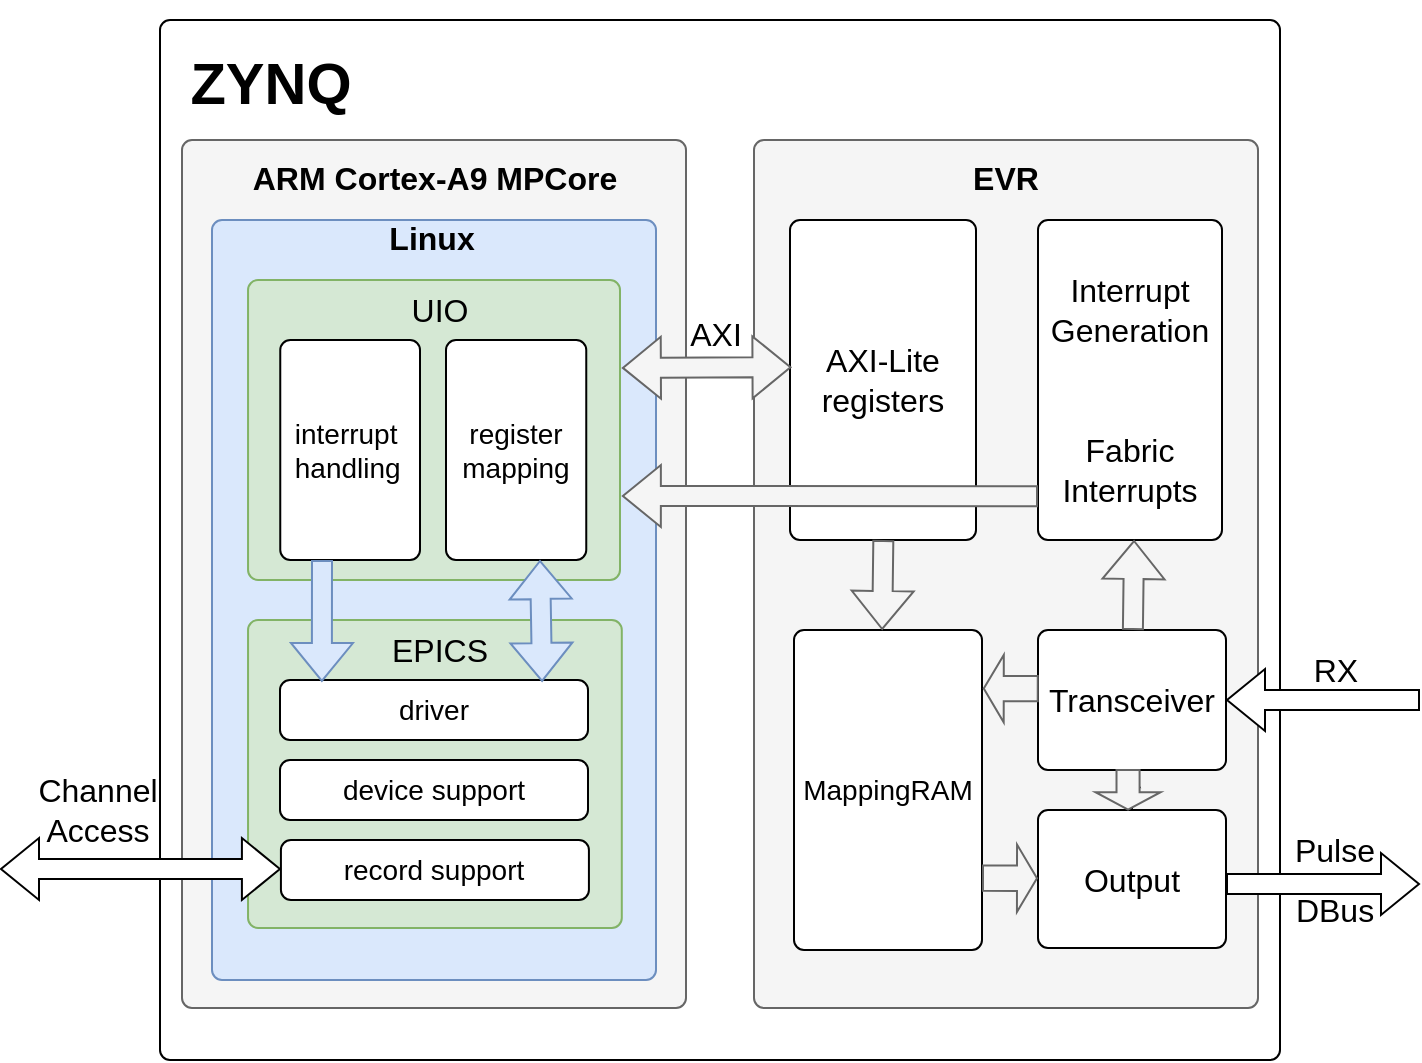 <mxfile version="17.3.0" type="github">
  <diagram id="Q8xET7ON9W0R1aJAuh-l" name="Page-1">
    <mxGraphModel dx="2249" dy="784" grid="1" gridSize="10" guides="1" tooltips="1" connect="1" arrows="1" fold="1" page="1" pageScale="1" pageWidth="827" pageHeight="1169" math="0" shadow="0">
      <root>
        <mxCell id="0" />
        <mxCell id="1" parent="0" />
        <mxCell id="0zxXMMkWhYn1V5u2QKEj-7" value="" style="rounded=1;absoluteArcSize=1;html=1;arcSize=10;" vertex="1" parent="1">
          <mxGeometry x="50" y="130" width="560" height="520" as="geometry" />
        </mxCell>
        <mxCell id="0zxXMMkWhYn1V5u2QKEj-8" value="main" style="html=1;shape=mxgraph.er.anchor;whiteSpace=wrap;" vertex="1" parent="0zxXMMkWhYn1V5u2QKEj-7">
          <mxGeometry width="280" height="520" as="geometry" />
        </mxCell>
        <mxCell id="0zxXMMkWhYn1V5u2QKEj-9" value="" style="rounded=1;absoluteArcSize=1;html=1;arcSize=10;whiteSpace=wrap;points=[];strokeColor=#666666;fillColor=#f5f5f5;fontColor=#333333;" vertex="1" parent="0zxXMMkWhYn1V5u2QKEj-7">
          <mxGeometry x="297" y="60" width="252" height="434" as="geometry" />
        </mxCell>
        <mxCell id="0zxXMMkWhYn1V5u2QKEj-10" value="" style="rounded=1;absoluteArcSize=1;html=1;arcSize=10;whiteSpace=wrap;points=[];strokeColor=#666666;fillColor=#f5f5f5;fontColor=#333333;" vertex="1" parent="0zxXMMkWhYn1V5u2QKEj-7">
          <mxGeometry x="11" y="60" width="252" height="434" as="geometry" />
        </mxCell>
        <mxCell id="0zxXMMkWhYn1V5u2QKEj-11" value="&lt;h2 style=&quot;font-size: 29px&quot;&gt;&lt;font style=&quot;font-size: 29px&quot;&gt;&lt;b&gt;ZYNQ&lt;/b&gt;&lt;/font&gt;&lt;/h2&gt;" style="text;html=1;strokeColor=none;fillColor=none;align=center;verticalAlign=middle;whiteSpace=wrap;rounded=0;" vertex="1" parent="0zxXMMkWhYn1V5u2QKEj-7">
          <mxGeometry x="11" y="17" width="89" height="30" as="geometry" />
        </mxCell>
        <mxCell id="0zxXMMkWhYn1V5u2QKEj-15" value="&lt;b&gt;&lt;font style=&quot;font-size: 16px&quot;&gt;&lt;span class=&quot;markedContent&quot;&gt;&lt;span style=&quot;left: 1054.58px ; top: 286.237px ; font-family: sans-serif ; transform: scalex(0.93)&quot; dir=&quot;ltr&quot;&gt;ARM Cortex-A9 MPCore&lt;/span&gt;&lt;/span&gt;&lt;/font&gt;&lt;/b&gt;" style="text;html=1;strokeColor=none;fillColor=none;align=center;verticalAlign=middle;whiteSpace=wrap;rounded=0;fontSize=29;strokeWidth=3;" vertex="1" parent="0zxXMMkWhYn1V5u2QKEj-7">
          <mxGeometry x="29.75" y="60" width="214.5" height="30" as="geometry" />
        </mxCell>
        <mxCell id="0zxXMMkWhYn1V5u2QKEj-16" value="&lt;b&gt;&lt;font style=&quot;font-size: 16px&quot;&gt;EVR&lt;/font&gt;&lt;/b&gt;" style="text;html=1;strokeColor=none;fillColor=none;align=center;verticalAlign=middle;whiteSpace=wrap;rounded=0;fontSize=29;" vertex="1" parent="0zxXMMkWhYn1V5u2QKEj-7">
          <mxGeometry x="393" y="60" width="60" height="30" as="geometry" />
        </mxCell>
        <mxCell id="0zxXMMkWhYn1V5u2QKEj-17" value="" style="rounded=1;absoluteArcSize=1;html=1;arcSize=10;whiteSpace=wrap;points=[];strokeColor=#6c8ebf;fillColor=#dae8fc;" vertex="1" parent="0zxXMMkWhYn1V5u2QKEj-7">
          <mxGeometry x="26" y="100" width="222" height="380" as="geometry" />
        </mxCell>
        <mxCell id="0zxXMMkWhYn1V5u2QKEj-18" value="&lt;font size=&quot;1&quot;&gt;&lt;b&gt;&lt;font style=&quot;font-size: 16px&quot;&gt;Linux&lt;/font&gt;&lt;/b&gt;&lt;/font&gt;" style="text;html=1;strokeColor=none;fillColor=none;align=center;verticalAlign=middle;whiteSpace=wrap;rounded=0;fontSize=29;strokeWidth=3;" vertex="1" parent="0zxXMMkWhYn1V5u2QKEj-7">
          <mxGeometry x="116.37" y="100" width="40.25" height="10" as="geometry" />
        </mxCell>
        <mxCell id="0zxXMMkWhYn1V5u2QKEj-19" value="" style="rounded=1;absoluteArcSize=1;html=1;arcSize=10;whiteSpace=wrap;points=[];strokeColor=#82b366;fillColor=#d5e8d4;" vertex="1" parent="0zxXMMkWhYn1V5u2QKEj-7">
          <mxGeometry x="44.02" y="130" width="185.98" height="150" as="geometry" />
        </mxCell>
        <mxCell id="0zxXMMkWhYn1V5u2QKEj-20" value="" style="rounded=1;absoluteArcSize=1;html=1;arcSize=10;whiteSpace=wrap;points=[];strokeColor=#82b366;fillColor=#d5e8d4;" vertex="1" parent="0zxXMMkWhYn1V5u2QKEj-7">
          <mxGeometry x="44.02" y="300" width="186.88" height="154" as="geometry" />
        </mxCell>
        <mxCell id="0zxXMMkWhYn1V5u2QKEj-21" value="&lt;font style=&quot;font-size: 16px&quot;&gt;UIO&lt;/font&gt;" style="text;html=1;strokeColor=none;fillColor=none;align=center;verticalAlign=middle;whiteSpace=wrap;rounded=0;fontSize=14;" vertex="1" parent="0zxXMMkWhYn1V5u2QKEj-7">
          <mxGeometry x="110" y="130" width="60" height="30" as="geometry" />
        </mxCell>
        <mxCell id="0zxXMMkWhYn1V5u2QKEj-23" value="&lt;font style=&quot;font-size: 14px&quot;&gt;driver&lt;/font&gt;" style="rounded=1;absoluteArcSize=1;html=1;arcSize=10;whiteSpace=wrap;points=[];strokeColor=inherit;fillColor=inherit;" vertex="1" parent="0zxXMMkWhYn1V5u2QKEj-7">
          <mxGeometry x="60" y="330" width="154" height="30" as="geometry" />
        </mxCell>
        <mxCell id="0zxXMMkWhYn1V5u2QKEj-25" value="&lt;font style=&quot;font-size: 14px&quot;&gt;register mapping&lt;/font&gt;" style="rounded=1;absoluteArcSize=1;html=1;arcSize=10;whiteSpace=wrap;points=[];strokeColor=inherit;fillColor=inherit;" vertex="1" parent="0zxXMMkWhYn1V5u2QKEj-7">
          <mxGeometry x="143" y="160" width="70.13" height="110" as="geometry" />
        </mxCell>
        <mxCell id="0zxXMMkWhYn1V5u2QKEj-26" value="&lt;pre class=&quot;tw-data-text tw-text-large tw-ta&quot; id=&quot;tw-target-text&quot; style=&quot;text-align: left ; font-size: 14px&quot; dir=&quot;ltr&quot;&gt;&lt;font style=&quot;font-size: 14px&quot; face=&quot;Helvetica&quot;&gt;&lt;span class=&quot;Y2IQFc&quot; lang=&quot;en&quot;&gt;interrupt &lt;br&gt;handling&lt;/span&gt;&lt;/font&gt;&lt;/pre&gt;" style="rounded=1;absoluteArcSize=1;html=1;arcSize=10;whiteSpace=wrap;points=[];strokeColor=inherit;fillColor=inherit;" vertex="1" parent="0zxXMMkWhYn1V5u2QKEj-7">
          <mxGeometry x="60.13" y="160" width="69.87" height="110" as="geometry" />
        </mxCell>
        <mxCell id="0zxXMMkWhYn1V5u2QKEj-27" value="&lt;font style=&quot;font-size: 14px&quot;&gt;device support&lt;/font&gt;" style="rounded=1;absoluteArcSize=1;html=1;arcSize=10;whiteSpace=wrap;points=[];strokeColor=inherit;fillColor=inherit;" vertex="1" parent="0zxXMMkWhYn1V5u2QKEj-7">
          <mxGeometry x="60" y="370" width="154" height="30" as="geometry" />
        </mxCell>
        <mxCell id="0zxXMMkWhYn1V5u2QKEj-28" value="&lt;font style=&quot;font-size: 14px&quot;&gt;record support&lt;/font&gt;" style="rounded=1;absoluteArcSize=1;html=1;arcSize=10;whiteSpace=wrap;points=[];strokeColor=inherit;fillColor=inherit;" vertex="1" parent="0zxXMMkWhYn1V5u2QKEj-7">
          <mxGeometry x="60.46" y="410" width="154" height="30" as="geometry" />
        </mxCell>
        <mxCell id="0zxXMMkWhYn1V5u2QKEj-29" value="" style="shape=flexArrow;endArrow=classic;html=1;rounded=0;fontFamily=Helvetica;fontSize=14;entryX=0.136;entryY=0.033;entryDx=0;entryDy=0;entryPerimeter=0;fillColor=#dae8fc;sketch=0;shadow=0;strokeColor=#6c8ebf;" edge="1" parent="0zxXMMkWhYn1V5u2QKEj-7" target="0zxXMMkWhYn1V5u2QKEj-23">
          <mxGeometry width="50" height="50" relative="1" as="geometry">
            <mxPoint x="81" y="270" as="sourcePoint" />
            <mxPoint x="130" y="220" as="targetPoint" />
          </mxGeometry>
        </mxCell>
        <mxCell id="0zxXMMkWhYn1V5u2QKEj-32" value="" style="shape=flexArrow;endArrow=classic;startArrow=classic;html=1;rounded=0;shadow=0;sketch=0;fontFamily=Helvetica;fontSize=14;fillColor=#dae8fc;exitX=0.851;exitY=0.033;exitDx=0;exitDy=0;exitPerimeter=0;strokeColor=#6c8ebf;" edge="1" parent="0zxXMMkWhYn1V5u2QKEj-7" source="0zxXMMkWhYn1V5u2QKEj-23">
          <mxGeometry width="100" height="100" relative="1" as="geometry">
            <mxPoint x="293" y="340" as="sourcePoint" />
            <mxPoint x="190" y="270" as="targetPoint" />
          </mxGeometry>
        </mxCell>
        <mxCell id="0zxXMMkWhYn1V5u2QKEj-22" value="&lt;font style=&quot;font-size: 16px&quot;&gt;EPICS&lt;/font&gt;" style="text;html=1;strokeColor=none;fillColor=none;align=center;verticalAlign=middle;whiteSpace=wrap;rounded=0;fontSize=14;" vertex="1" parent="0zxXMMkWhYn1V5u2QKEj-7">
          <mxGeometry x="110" y="300" width="60" height="30" as="geometry" />
        </mxCell>
        <mxCell id="0zxXMMkWhYn1V5u2QKEj-37" value="" style="rounded=1;absoluteArcSize=1;html=1;arcSize=10;whiteSpace=wrap;points=[];" vertex="1" parent="0zxXMMkWhYn1V5u2QKEj-7">
          <mxGeometry x="439" y="100" width="92" height="160" as="geometry" />
        </mxCell>
        <mxCell id="0zxXMMkWhYn1V5u2QKEj-38" value="&lt;div style=&quot;font-size: 16px&quot;&gt;&lt;font style=&quot;font-size: 16px&quot;&gt;AXI-Lite&lt;/font&gt;&lt;/div&gt;&lt;div style=&quot;font-size: 16px&quot;&gt;&lt;font style=&quot;font-size: 16px&quot;&gt;registers&lt;/font&gt;&lt;br&gt;&lt;/div&gt;" style="rounded=1;absoluteArcSize=1;html=1;arcSize=10;whiteSpace=wrap;points=[];" vertex="1" parent="0zxXMMkWhYn1V5u2QKEj-7">
          <mxGeometry x="315" y="100" width="93" height="160" as="geometry" />
        </mxCell>
        <mxCell id="0zxXMMkWhYn1V5u2QKEj-42" value="" style="shape=flexArrow;endArrow=classic;startArrow=classic;html=1;rounded=0;shadow=0;sketch=0;fontFamily=Helvetica;fontSize=16;strokeColor=#666666;fillColor=#f5f5f5;exitX=1.005;exitY=0.293;exitDx=0;exitDy=0;exitPerimeter=0;entryX=0.008;entryY=0.46;entryDx=0;entryDy=0;entryPerimeter=0;" edge="1" parent="0zxXMMkWhYn1V5u2QKEj-7" target="0zxXMMkWhYn1V5u2QKEj-38">
          <mxGeometry width="100" height="100" relative="1" as="geometry">
            <mxPoint x="230.93" y="173.95" as="sourcePoint" />
            <mxPoint x="310" y="174" as="targetPoint" />
          </mxGeometry>
        </mxCell>
        <mxCell id="0zxXMMkWhYn1V5u2QKEj-43" value="" style="shape=flexArrow;endArrow=classic;html=1;rounded=0;shadow=0;sketch=0;fontFamily=Helvetica;fontSize=16;strokeColor=#666666;fillColor=#f5f5f5;exitX=0;exitY=0.863;exitDx=0;exitDy=0;exitPerimeter=0;entryX=1.005;entryY=0.72;entryDx=0;entryDy=0;entryPerimeter=0;" edge="1" parent="0zxXMMkWhYn1V5u2QKEj-7" source="0zxXMMkWhYn1V5u2QKEj-37" target="0zxXMMkWhYn1V5u2QKEj-19">
          <mxGeometry width="50" height="50" relative="1" as="geometry">
            <mxPoint x="350" y="220" as="sourcePoint" />
            <mxPoint x="230" y="247" as="targetPoint" />
          </mxGeometry>
        </mxCell>
        <mxCell id="0zxXMMkWhYn1V5u2QKEj-44" value="AXI" style="text;html=1;strokeColor=none;fillColor=none;align=center;verticalAlign=middle;whiteSpace=wrap;rounded=0;fontFamily=Helvetica;fontSize=16;" vertex="1" parent="0zxXMMkWhYn1V5u2QKEj-7">
          <mxGeometry x="249" y="142" width="58" height="30" as="geometry" />
        </mxCell>
        <mxCell id="0zxXMMkWhYn1V5u2QKEj-45" value="&lt;div&gt;Fabric&lt;/div&gt;&lt;div&gt;Interrupts&lt;br&gt;&lt;/div&gt;" style="text;html=1;strokeColor=none;fillColor=none;align=center;verticalAlign=middle;whiteSpace=wrap;rounded=0;fontFamily=Helvetica;fontSize=16;" vertex="1" parent="0zxXMMkWhYn1V5u2QKEj-7">
          <mxGeometry x="455" y="210" width="60" height="30" as="geometry" />
        </mxCell>
        <mxCell id="0zxXMMkWhYn1V5u2QKEj-47" value="&lt;div&gt;Interrupt&lt;/div&gt;&lt;div&gt;Generation&lt;br&gt;&lt;/div&gt;" style="text;html=1;strokeColor=none;fillColor=none;align=center;verticalAlign=middle;whiteSpace=wrap;rounded=0;fontFamily=Helvetica;fontSize=16;" vertex="1" parent="0zxXMMkWhYn1V5u2QKEj-7">
          <mxGeometry x="455" y="130" width="60" height="30" as="geometry" />
        </mxCell>
        <mxCell id="0zxXMMkWhYn1V5u2QKEj-48" value="&lt;font style=&quot;font-size: 14px&quot;&gt;MappingRAM&lt;/font&gt;" style="rounded=1;absoluteArcSize=1;html=1;arcSize=10;whiteSpace=wrap;points=[];" vertex="1" parent="0zxXMMkWhYn1V5u2QKEj-7">
          <mxGeometry x="317" y="305" width="94" height="160" as="geometry" />
        </mxCell>
        <mxCell id="0zxXMMkWhYn1V5u2QKEj-50" value="&lt;font style=&quot;font-size: 16px&quot;&gt;Transceiver&lt;/font&gt;" style="rounded=1;absoluteArcSize=1;html=1;arcSize=10;whiteSpace=wrap;points=[];" vertex="1" parent="0zxXMMkWhYn1V5u2QKEj-7">
          <mxGeometry x="439" y="305" width="94" height="70" as="geometry" />
        </mxCell>
        <mxCell id="0zxXMMkWhYn1V5u2QKEj-64" value="" style="edgeStyle=orthogonalEdgeStyle;rounded=0;sketch=0;orthogonalLoop=1;jettySize=auto;html=1;shadow=0;fontFamily=Helvetica;fontSize=16;strokeColor=default;fillColor=default;gradientColor=none;" edge="1" parent="0zxXMMkWhYn1V5u2QKEj-7" source="0zxXMMkWhYn1V5u2QKEj-51" target="0zxXMMkWhYn1V5u2QKEj-50">
          <mxGeometry relative="1" as="geometry" />
        </mxCell>
        <mxCell id="0zxXMMkWhYn1V5u2QKEj-51" value="&lt;font style=&quot;font-size: 16px&quot;&gt;Output&lt;/font&gt;" style="rounded=1;absoluteArcSize=1;html=1;arcSize=10;whiteSpace=wrap;points=[];" vertex="1" parent="0zxXMMkWhYn1V5u2QKEj-7">
          <mxGeometry x="439" y="395" width="94" height="69" as="geometry" />
        </mxCell>
        <mxCell id="0zxXMMkWhYn1V5u2QKEj-52" value="" style="shape=flexArrow;endArrow=classic;html=1;rounded=0;shadow=0;sketch=0;fontFamily=Helvetica;fontSize=16;strokeColor=#666666;fillColor=#f5f5f5;entryX=0.522;entryY=1;entryDx=0;entryDy=0;entryPerimeter=0;" edge="1" parent="0zxXMMkWhYn1V5u2QKEj-7" source="0zxXMMkWhYn1V5u2QKEj-50" target="0zxXMMkWhYn1V5u2QKEj-37">
          <mxGeometry width="50" height="50" relative="1" as="geometry">
            <mxPoint x="350" y="220" as="sourcePoint" />
            <mxPoint x="400" y="170" as="targetPoint" />
          </mxGeometry>
        </mxCell>
        <mxCell id="0zxXMMkWhYn1V5u2QKEj-55" value="" style="shape=flexArrow;endArrow=classic;html=1;rounded=0;shadow=0;sketch=0;fontFamily=Helvetica;fontSize=16;strokeColor=default;fillColor=default;gradientColor=none;exitX=1;exitY=0.536;exitDx=0;exitDy=0;exitPerimeter=0;" edge="1" parent="0zxXMMkWhYn1V5u2QKEj-7" source="0zxXMMkWhYn1V5u2QKEj-51">
          <mxGeometry width="50" height="50" relative="1" as="geometry">
            <mxPoint x="533" y="440" as="sourcePoint" />
            <mxPoint x="630" y="432" as="targetPoint" />
          </mxGeometry>
        </mxCell>
        <mxCell id="0zxXMMkWhYn1V5u2QKEj-61" value="" style="shape=flexArrow;endArrow=classic;html=1;rounded=0;shadow=0;sketch=0;fontFamily=Helvetica;fontSize=16;strokeColor=#666666;fillColor=#f5f5f5;entryX=1.004;entryY=0.183;entryDx=0;entryDy=0;entryPerimeter=0;width=12.667;endSize=3;exitX=0.004;exitY=0.419;exitDx=0;exitDy=0;exitPerimeter=0;" edge="1" parent="0zxXMMkWhYn1V5u2QKEj-7" source="0zxXMMkWhYn1V5u2QKEj-50" target="0zxXMMkWhYn1V5u2QKEj-48">
          <mxGeometry width="50" height="50" relative="1" as="geometry">
            <mxPoint x="440" y="334" as="sourcePoint" />
            <mxPoint x="360" y="260" as="targetPoint" />
          </mxGeometry>
        </mxCell>
        <mxCell id="0zxXMMkWhYn1V5u2QKEj-62" value="" style="shape=flexArrow;endArrow=classic;html=1;rounded=0;shadow=0;sketch=0;fontFamily=Helvetica;fontSize=16;strokeColor=#666666;fillColor=#f5f5f5;width=11.538;endSize=2.567;exitX=0.479;exitY=0.993;exitDx=0;exitDy=0;exitPerimeter=0;entryX=0.479;entryY=0.004;entryDx=0;entryDy=0;entryPerimeter=0;" edge="1" parent="0zxXMMkWhYn1V5u2QKEj-7" source="0zxXMMkWhYn1V5u2QKEj-50" target="0zxXMMkWhYn1V5u2QKEj-51">
          <mxGeometry width="50" height="50" relative="1" as="geometry">
            <mxPoint x="483" y="375" as="sourcePoint" />
            <mxPoint x="533" y="325" as="targetPoint" />
          </mxGeometry>
        </mxCell>
        <mxCell id="0zxXMMkWhYn1V5u2QKEj-63" value="" style="shape=flexArrow;endArrow=classic;html=1;rounded=0;shadow=0;sketch=0;fontFamily=Helvetica;fontSize=16;strokeColor=#666666;fillColor=#f5f5f5;entryX=1.004;entryY=0.183;entryDx=0;entryDy=0;entryPerimeter=0;width=12.667;endSize=3;exitX=0.004;exitY=0.419;exitDx=0;exitDy=0;exitPerimeter=0;" edge="1" parent="0zxXMMkWhYn1V5u2QKEj-7">
          <mxGeometry width="50" height="50" relative="1" as="geometry">
            <mxPoint x="410.996" y="429.08" as="sourcePoint" />
            <mxPoint x="438.996" y="429.13" as="targetPoint" />
          </mxGeometry>
        </mxCell>
        <mxCell id="0zxXMMkWhYn1V5u2QKEj-65" value="" style="shape=flexArrow;endArrow=classic;html=1;rounded=0;shadow=0;sketch=0;fontFamily=Helvetica;fontSize=16;strokeColor=#666666;fillColor=#f5f5f5;entryX=0.522;entryY=1;entryDx=0;entryDy=0;entryPerimeter=0;" edge="1" parent="0zxXMMkWhYn1V5u2QKEj-7">
          <mxGeometry width="50" height="50" relative="1" as="geometry">
            <mxPoint x="361.664" y="260" as="sourcePoint" />
            <mxPoint x="361.088" y="305" as="targetPoint" />
          </mxGeometry>
        </mxCell>
        <mxCell id="0zxXMMkWhYn1V5u2QKEj-33" value="" style="shape=flexArrow;endArrow=classic;startArrow=classic;html=1;rounded=0;shadow=0;sketch=0;fontFamily=Helvetica;fontSize=14;fillColor=default;" edge="1" parent="1">
          <mxGeometry width="100" height="100" relative="1" as="geometry">
            <mxPoint x="-30" y="554.5" as="sourcePoint" />
            <mxPoint x="110.46" y="554.5" as="targetPoint" />
          </mxGeometry>
        </mxCell>
        <mxCell id="0zxXMMkWhYn1V5u2QKEj-36" value="&lt;font style=&quot;font-size: 16px&quot;&gt;Channel Access&lt;/font&gt;" style="text;html=1;strokeColor=none;fillColor=none;align=center;verticalAlign=middle;whiteSpace=wrap;rounded=0;fontFamily=Helvetica;fontSize=14;" vertex="1" parent="1">
          <mxGeometry x="-10" y="510" width="58" height="30" as="geometry" />
        </mxCell>
        <mxCell id="0zxXMMkWhYn1V5u2QKEj-56" value="Pulse" style="text;html=1;strokeColor=none;fillColor=none;align=center;verticalAlign=middle;whiteSpace=wrap;rounded=0;fontFamily=Helvetica;fontSize=16;" vertex="1" parent="1">
          <mxGeometry x="600" y="530" width="75" height="30" as="geometry" />
        </mxCell>
        <mxCell id="0zxXMMkWhYn1V5u2QKEj-57" value="DBus" style="text;html=1;strokeColor=none;fillColor=none;align=center;verticalAlign=middle;whiteSpace=wrap;rounded=0;fontFamily=Helvetica;fontSize=16;" vertex="1" parent="1">
          <mxGeometry x="600" y="560" width="75" height="30" as="geometry" />
        </mxCell>
        <mxCell id="0zxXMMkWhYn1V5u2QKEj-58" value="" style="shape=flexArrow;endArrow=classic;html=1;rounded=0;shadow=0;sketch=0;fontFamily=Helvetica;fontSize=16;strokeColor=default;fillColor=default;gradientColor=none;entryX=1;entryY=0.5;entryDx=0;entryDy=0;entryPerimeter=0;" edge="1" parent="1" target="0zxXMMkWhYn1V5u2QKEj-50">
          <mxGeometry width="50" height="50" relative="1" as="geometry">
            <mxPoint x="680" y="470" as="sourcePoint" />
            <mxPoint x="680" y="450" as="targetPoint" />
          </mxGeometry>
        </mxCell>
        <mxCell id="0zxXMMkWhYn1V5u2QKEj-59" value="RX" style="text;html=1;strokeColor=none;fillColor=none;align=center;verticalAlign=middle;whiteSpace=wrap;rounded=0;fontFamily=Helvetica;fontSize=16;" vertex="1" parent="1">
          <mxGeometry x="607.5" y="440" width="60" height="30" as="geometry" />
        </mxCell>
      </root>
    </mxGraphModel>
  </diagram>
</mxfile>

